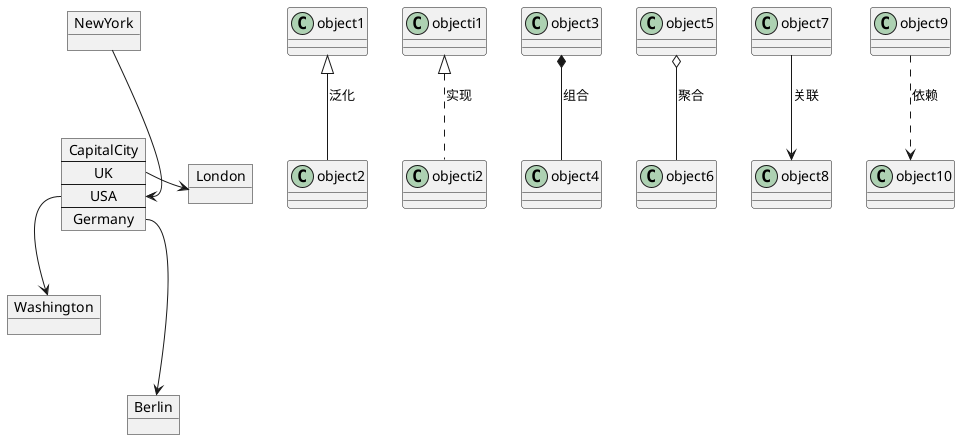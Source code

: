 @startuml
'https://plantuml.com/object-diagram

object London
object Washington
object Berlin
object NewYork

map CapitalCity {
 UK *-> London
 USA *--> Washington
 Germany *---> Berlin
}

NewYork --> CapitalCity::USA

' 语法
' .. 虚线
' object 表示对象

' newpage 泛化 Extension

' 泛化 Extension

object1 <|-- object2 : 泛化

' 实现  realize

objecti1 <|.. objecti2 : 实现

' 组合 Composition

object3 *-- object4 : 组合

' 聚合 Aggregation

object5 o-- object6 : 聚合

' 关联 correlation

object7 --> object8 : 关联

' 依赖

object9 ..> object10 : 依赖

@enduml
